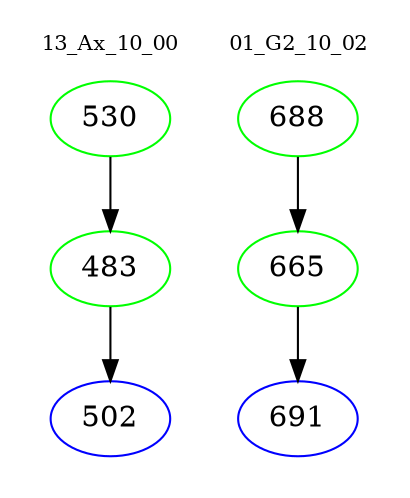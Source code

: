 digraph{
subgraph cluster_0 {
color = white
label = "13_Ax_10_00";
fontsize=10;
T0_530 [label="530", color="green"]
T0_530 -> T0_483 [color="black"]
T0_483 [label="483", color="green"]
T0_483 -> T0_502 [color="black"]
T0_502 [label="502", color="blue"]
}
subgraph cluster_1 {
color = white
label = "01_G2_10_02";
fontsize=10;
T1_688 [label="688", color="green"]
T1_688 -> T1_665 [color="black"]
T1_665 [label="665", color="green"]
T1_665 -> T1_691 [color="black"]
T1_691 [label="691", color="blue"]
}
}
